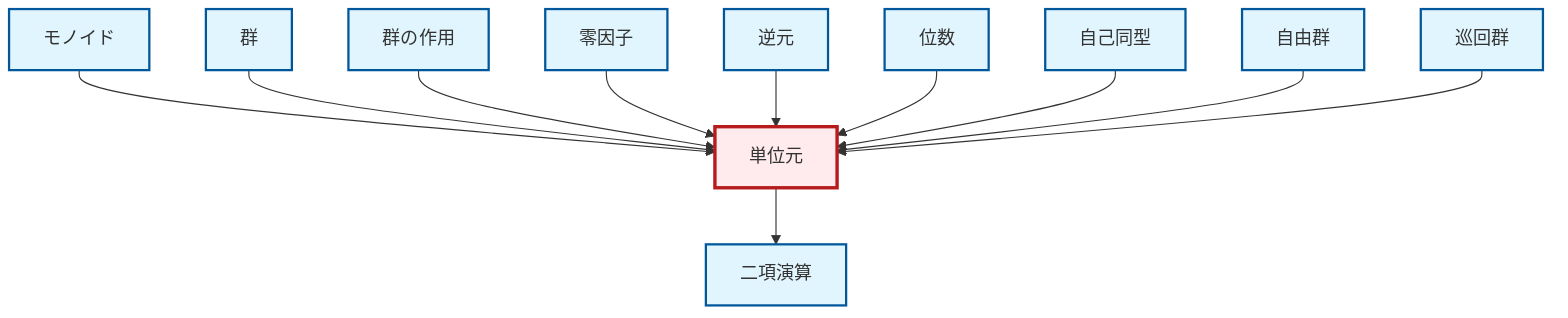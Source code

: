 graph TD
    classDef definition fill:#e1f5fe,stroke:#01579b,stroke-width:2px
    classDef theorem fill:#f3e5f5,stroke:#4a148c,stroke-width:2px
    classDef axiom fill:#fff3e0,stroke:#e65100,stroke-width:2px
    classDef example fill:#e8f5e9,stroke:#1b5e20,stroke-width:2px
    classDef current fill:#ffebee,stroke:#b71c1c,stroke-width:3px
    def-inverse-element["逆元"]:::definition
    def-order["位数"]:::definition
    def-zero-divisor["零因子"]:::definition
    def-monoid["モノイド"]:::definition
    def-free-group["自由群"]:::definition
    def-automorphism["自己同型"]:::definition
    def-cyclic-group["巡回群"]:::definition
    def-group["群"]:::definition
    def-binary-operation["二項演算"]:::definition
    def-group-action["群の作用"]:::definition
    def-identity-element["単位元"]:::definition
    def-monoid --> def-identity-element
    def-group --> def-identity-element
    def-group-action --> def-identity-element
    def-identity-element --> def-binary-operation
    def-zero-divisor --> def-identity-element
    def-inverse-element --> def-identity-element
    def-order --> def-identity-element
    def-automorphism --> def-identity-element
    def-free-group --> def-identity-element
    def-cyclic-group --> def-identity-element
    class def-identity-element current